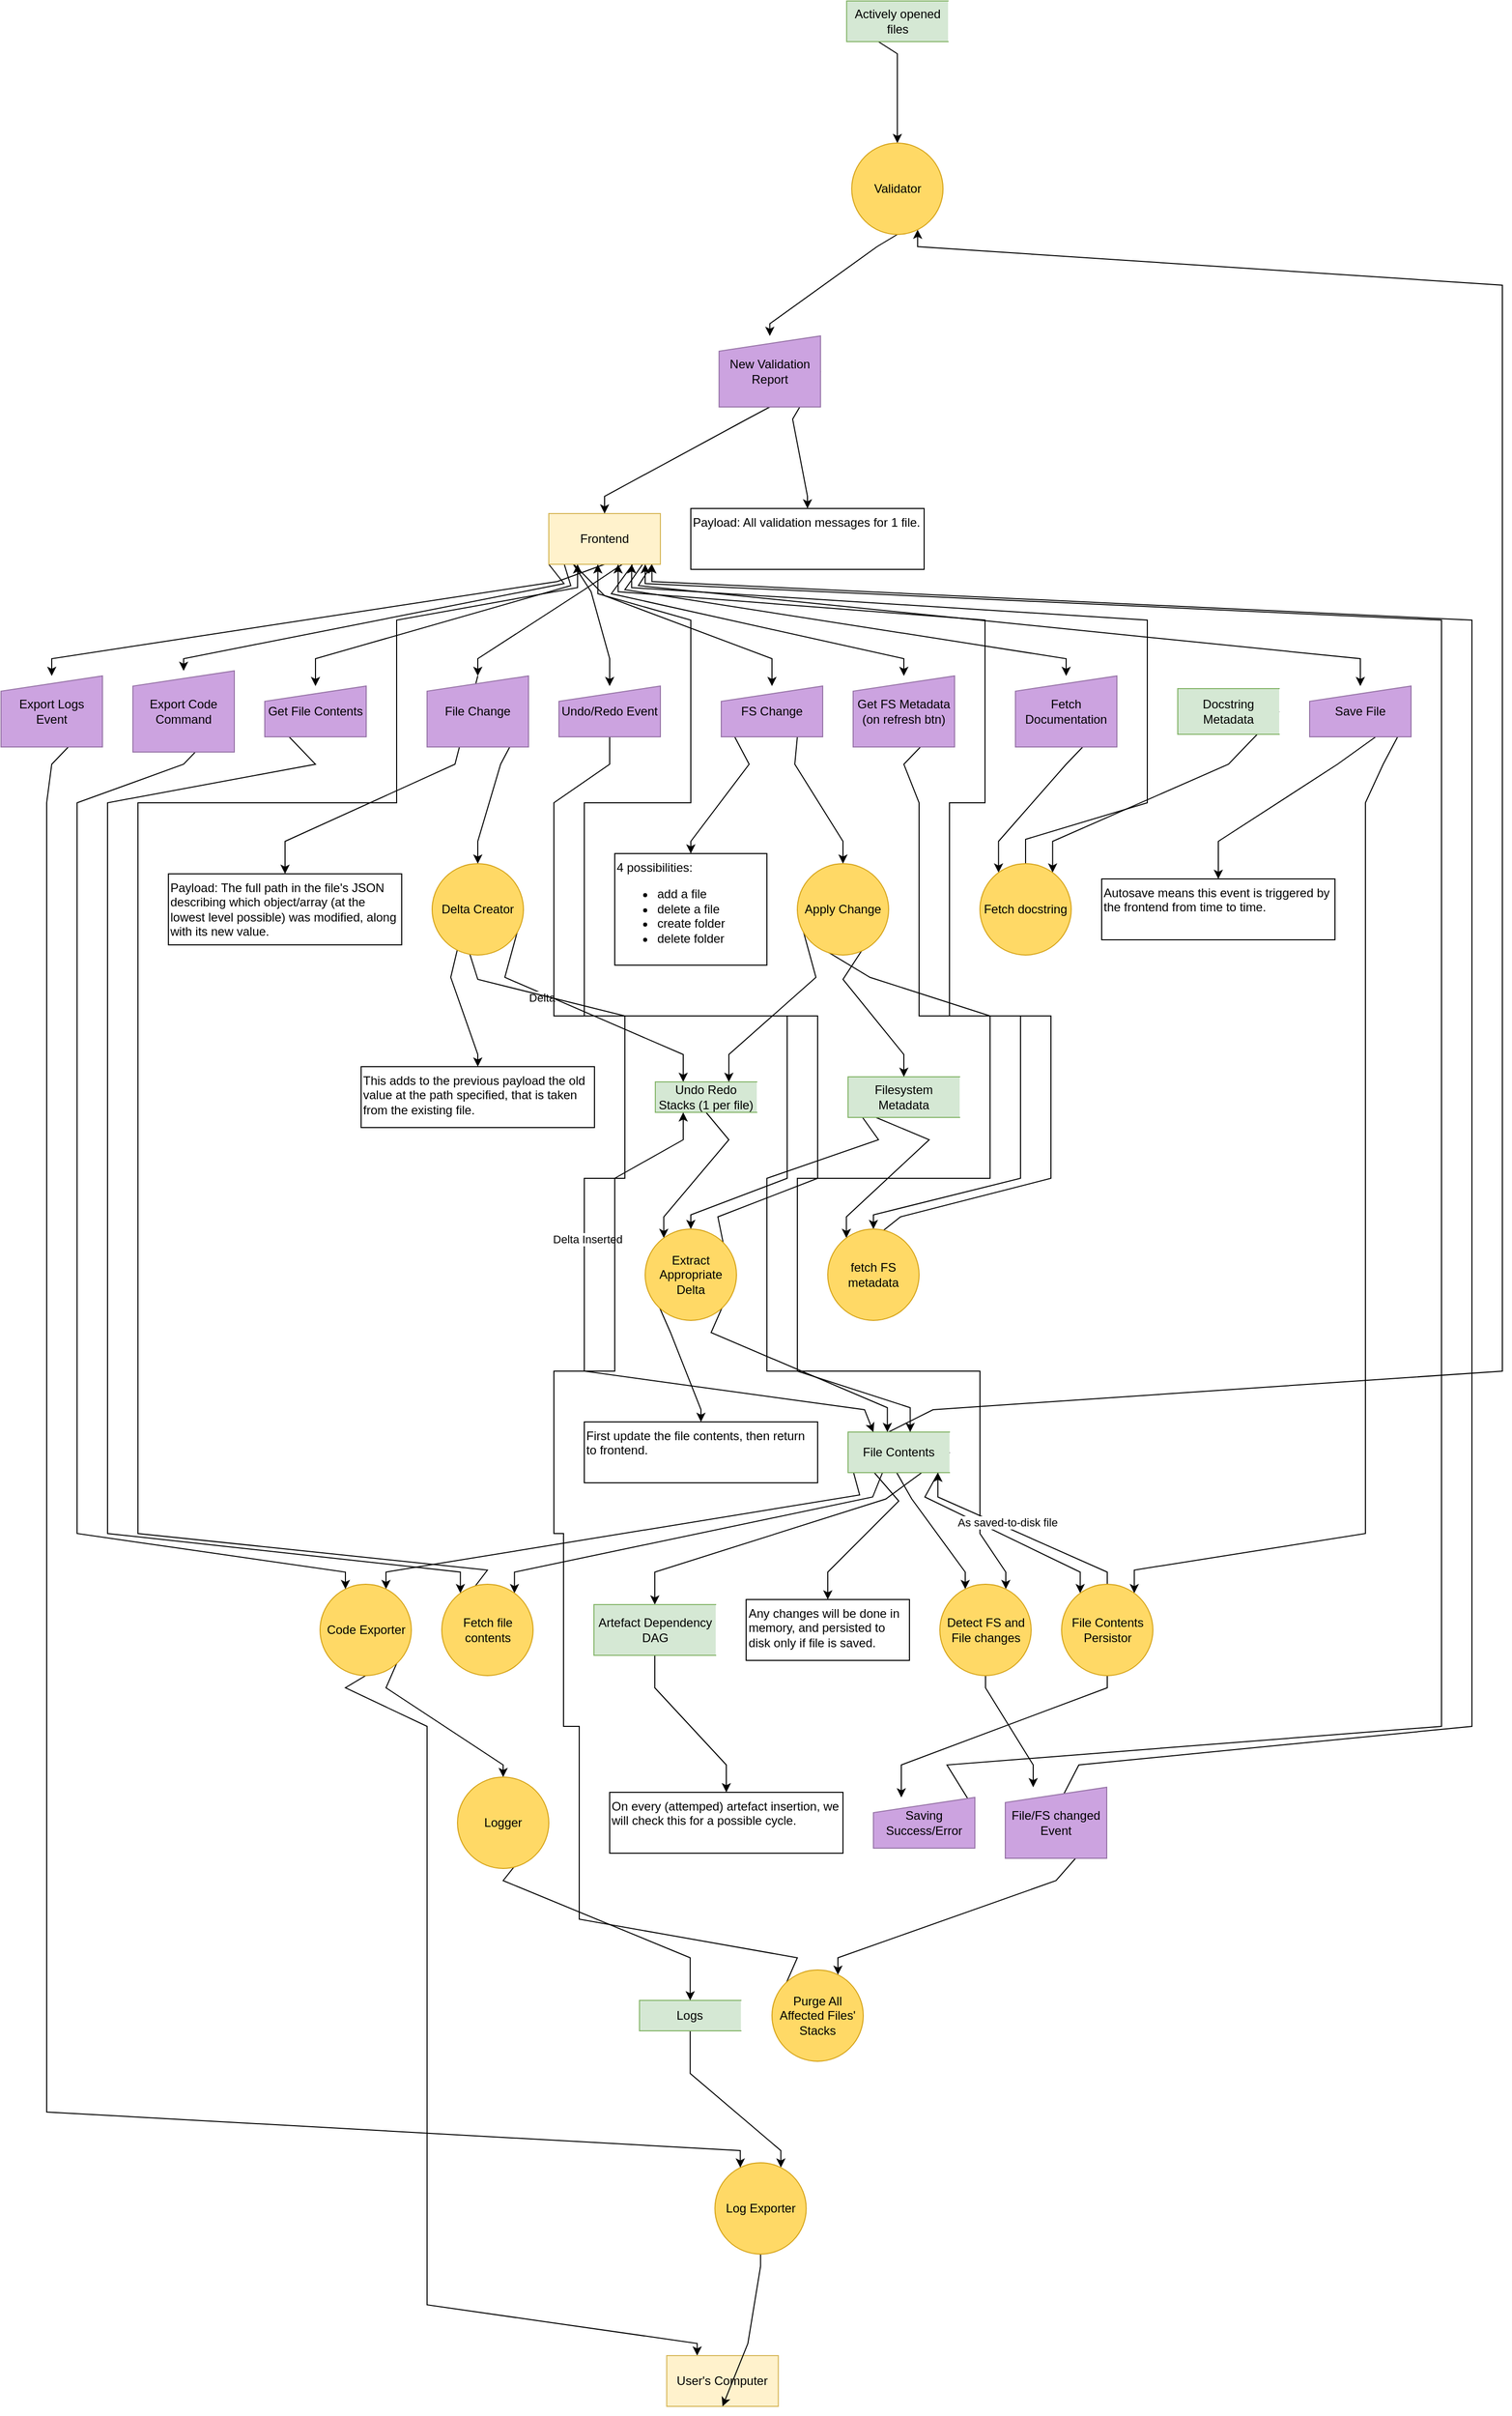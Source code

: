 <mxfile version="21.8.2" type="device">
  <diagram name="Page-1" id="crQGkawsOBi8QEqjBXuk">
    <mxGraphModel dx="1500" dy="887" grid="1" gridSize="10" guides="1" tooltips="1" connect="1" arrows="1" fold="1" page="0" pageScale="1" pageWidth="850" pageHeight="1100" math="0" shadow="0">
      <root>
        <mxCell id="0" />
        <mxCell id="1" parent="0" />
        <mxCell id="Dgwj-SZr-PMqsErr2o7s-54" style="edgeStyle=orthogonalEdgeStyle;rounded=0;orthogonalLoop=1;jettySize=auto;html=1;exitX=0.25;exitY=1;exitDx=0;exitDy=0;noEdgeStyle=1;orthogonal=1;" parent="1" source="Dgwj-SZr-PMqsErr2o7s-7" target="Dgwj-SZr-PMqsErr2o7s-50" edge="1">
          <mxGeometry relative="1" as="geometry">
            <Array as="points">
              <mxPoint x="915" y="1122" />
              <mxPoint x="833.333" y="1198" />
            </Array>
          </mxGeometry>
        </mxCell>
        <mxCell id="Dgwj-SZr-PMqsErr2o7s-57" style="edgeStyle=orthogonalEdgeStyle;rounded=0;orthogonalLoop=1;jettySize=auto;html=1;exitX=0;exitY=0.5;exitDx=0;exitDy=0;noEdgeStyle=1;orthogonal=1;" parent="1" source="Dgwj-SZr-PMqsErr2o7s-7" target="Dgwj-SZr-PMqsErr2o7s-55" edge="1">
          <mxGeometry relative="1" as="geometry">
            <Array as="points">
              <mxPoint x="865" y="1122" />
              <mxPoint x="755" y="1160" />
              <mxPoint x="755" y="1350" />
              <mxPoint x="965" y="1350" />
              <mxPoint x="965" y="1510" />
              <mxPoint x="990.5" y="1548" />
            </Array>
          </mxGeometry>
        </mxCell>
        <mxCell id="Dgwj-SZr-PMqsErr2o7s-7" value="Filesystem Metadata" style="html=1;dashed=0;whiteSpace=wrap;shape=partialRectangle;right=0;fillColor=#d5e8d4;strokeColor=#82b366;" parent="1" vertex="1">
          <mxGeometry x="835" y="1060" width="110" height="40" as="geometry" />
        </mxCell>
        <mxCell id="Dgwj-SZr-PMqsErr2o7s-16" style="edgeStyle=orthogonalEdgeStyle;rounded=0;orthogonalLoop=1;jettySize=auto;html=1;exitX=1;exitY=0.5;exitDx=0;exitDy=0;noEdgeStyle=1;orthogonal=1;" parent="1" source="Dgwj-SZr-PMqsErr2o7s-8" target="Dgwj-SZr-PMqsErr2o7s-13" edge="1">
          <mxGeometry relative="1" as="geometry">
            <Array as="points">
              <mxPoint x="872.143" y="1476" />
              <mxPoint x="644.5" y="1548" />
            </Array>
          </mxGeometry>
        </mxCell>
        <mxCell id="Dgwj-SZr-PMqsErr2o7s-20" style="edgeStyle=orthogonalEdgeStyle;rounded=0;orthogonalLoop=1;jettySize=auto;html=1;exitX=0;exitY=0.5;exitDx=0;exitDy=0;noEdgeStyle=1;orthogonal=1;" parent="1" source="Dgwj-SZr-PMqsErr2o7s-8" target="Dgwj-SZr-PMqsErr2o7s-19" edge="1">
          <mxGeometry relative="1" as="geometry">
            <Array as="points">
              <mxPoint x="918.75" y="1388" />
              <mxPoint x="1480" y="1350" />
              <mxPoint x="1480" y="1160" />
              <mxPoint x="1480" y="1160" />
              <mxPoint x="1480" y="1000" />
              <mxPoint x="1480" y="1000" />
              <mxPoint x="1480" y="790" />
              <mxPoint x="1480" y="790" />
              <mxPoint x="1480" y="610" />
              <mxPoint x="1480" y="610" />
              <mxPoint x="1480" y="450" />
              <mxPoint x="1480" y="450" />
              <mxPoint x="1480" y="280" />
              <mxPoint x="903.6" y="242" />
            </Array>
          </mxGeometry>
        </mxCell>
        <mxCell id="Dgwj-SZr-PMqsErr2o7s-24" style="edgeStyle=orthogonalEdgeStyle;rounded=0;orthogonalLoop=1;jettySize=auto;html=1;exitX=0;exitY=0.5;exitDx=0;exitDy=0;noEdgeStyle=1;orthogonal=1;" parent="1" source="Dgwj-SZr-PMqsErr2o7s-8" target="Dgwj-SZr-PMqsErr2o7s-23" edge="1">
          <mxGeometry relative="1" as="geometry">
            <Array as="points">
              <mxPoint x="846.429" y="1472" />
              <mxPoint x="379.5" y="1548" />
            </Array>
          </mxGeometry>
        </mxCell>
        <mxCell id="Dgwj-SZr-PMqsErr2o7s-48" style="edgeStyle=orthogonalEdgeStyle;rounded=0;orthogonalLoop=1;jettySize=auto;html=1;exitX=0.5;exitY=0;exitDx=0;exitDy=0;noEdgeStyle=1;orthogonal=1;" parent="1" source="Dgwj-SZr-PMqsErr2o7s-8" target="Dgwj-SZr-PMqsErr2o7s-46" edge="1">
          <mxGeometry relative="1" as="geometry">
            <Array as="points">
              <mxPoint x="859.286" y="1474" />
              <mxPoint x="506.167" y="1548" />
            </Array>
          </mxGeometry>
        </mxCell>
        <mxCell id="Dgwj-SZr-PMqsErr2o7s-56" style="edgeStyle=orthogonalEdgeStyle;rounded=0;orthogonalLoop=1;jettySize=auto;html=1;exitX=0.25;exitY=0;exitDx=0;exitDy=0;noEdgeStyle=1;orthogonal=1;" parent="1" source="Dgwj-SZr-PMqsErr2o7s-8" target="Dgwj-SZr-PMqsErr2o7s-55" edge="1">
          <mxGeometry relative="1" as="geometry">
            <Array as="points">
              <mxPoint x="897.857" y="1476" />
              <mxPoint x="950.5" y="1548" />
            </Array>
          </mxGeometry>
        </mxCell>
        <mxCell id="m_El8sEmNPDGXUU-qMF1-16" style="edgeStyle=orthogonalEdgeStyle;rounded=0;orthogonalLoop=1;jettySize=auto;html=1;exitX=0;exitY=0.25;exitDx=0;exitDy=0;noEdgeStyle=1;orthogonal=1;" edge="1" parent="1" source="Dgwj-SZr-PMqsErr2o7s-8" target="m_El8sEmNPDGXUU-qMF1-14">
          <mxGeometry relative="1" as="geometry">
            <Array as="points">
              <mxPoint x="885.0" y="1478" />
              <mxPoint x="815" y="1548" />
            </Array>
          </mxGeometry>
        </mxCell>
        <mxCell id="m_El8sEmNPDGXUU-qMF1-21" style="edgeStyle=orthogonalEdgeStyle;rounded=0;orthogonalLoop=1;jettySize=auto;html=1;exitX=1;exitY=0.5;exitDx=0;exitDy=0;noEdgeStyle=1;orthogonal=1;" edge="1" parent="1" source="Dgwj-SZr-PMqsErr2o7s-8" target="m_El8sEmNPDGXUU-qMF1-19">
          <mxGeometry relative="1" as="geometry">
            <Array as="points">
              <mxPoint x="910.714" y="1474" />
              <mxPoint x="1063.833" y="1548" />
            </Array>
          </mxGeometry>
        </mxCell>
        <mxCell id="Dgwj-SZr-PMqsErr2o7s-8" value="File Contents" style="html=1;dashed=0;whiteSpace=wrap;shape=partialRectangle;right=0;fillColor=#d5e8d4;strokeColor=#82b366;" parent="1" vertex="1">
          <mxGeometry x="835" y="1410" width="100" height="40" as="geometry" />
        </mxCell>
        <mxCell id="Dgwj-SZr-PMqsErr2o7s-21" style="edgeStyle=orthogonalEdgeStyle;rounded=0;orthogonalLoop=1;jettySize=auto;html=1;exitX=0;exitY=0.5;exitDx=0;exitDy=0;noEdgeStyle=1;orthogonal=1;" parent="1" source="Dgwj-SZr-PMqsErr2o7s-9" target="Dgwj-SZr-PMqsErr2o7s-19" edge="1">
          <mxGeometry relative="1" as="geometry">
            <Array as="points">
              <mxPoint x="883.6" y="52" />
              <mxPoint x="883.6" y="128" />
            </Array>
          </mxGeometry>
        </mxCell>
        <mxCell id="Dgwj-SZr-PMqsErr2o7s-9" value="Actively opened files" style="html=1;dashed=0;whiteSpace=wrap;shape=partialRectangle;right=0;fillColor=#d5e8d4;strokeColor=#82b366;" parent="1" vertex="1">
          <mxGeometry x="833.6" width="100" height="40" as="geometry" />
        </mxCell>
        <mxCell id="Dgwj-SZr-PMqsErr2o7s-34" style="edgeStyle=orthogonalEdgeStyle;rounded=0;orthogonalLoop=1;jettySize=auto;html=1;exitX=0.5;exitY=1;exitDx=0;exitDy=0;noEdgeStyle=1;orthogonal=1;" parent="1" source="Dgwj-SZr-PMqsErr2o7s-12" target="Dgwj-SZr-PMqsErr2o7s-33" edge="1">
          <mxGeometry relative="1" as="geometry">
            <Array as="points">
              <mxPoint x="679.375" y="2042" />
              <mxPoint x="768.75" y="2118" />
            </Array>
          </mxGeometry>
        </mxCell>
        <mxCell id="Dgwj-SZr-PMqsErr2o7s-12" value="Logs" style="html=1;dashed=0;whiteSpace=wrap;shape=partialRectangle;right=0;fillColor=#d5e8d4;strokeColor=#82b366;" parent="1" vertex="1">
          <mxGeometry x="629.375" y="1970" width="100" height="30" as="geometry" />
        </mxCell>
        <mxCell id="Dgwj-SZr-PMqsErr2o7s-15" style="edgeStyle=orthogonalEdgeStyle;rounded=0;orthogonalLoop=1;jettySize=auto;html=1;exitX=0.5;exitY=1;exitDx=0;exitDy=0;noEdgeStyle=1;orthogonal=1;" parent="1" source="Dgwj-SZr-PMqsErr2o7s-13" target="Dgwj-SZr-PMqsErr2o7s-14" edge="1">
          <mxGeometry relative="1" as="geometry">
            <Array as="points">
              <mxPoint x="644.5" y="1662" />
              <mxPoint x="715" y="1738" />
            </Array>
          </mxGeometry>
        </mxCell>
        <mxCell id="Dgwj-SZr-PMqsErr2o7s-13" value="Artefact Dependency DAG" style="html=1;dashed=0;whiteSpace=wrap;shape=partialRectangle;right=0;fillColor=#d5e8d4;strokeColor=#82b366;" parent="1" vertex="1">
          <mxGeometry x="584.5" y="1580" width="120" height="50" as="geometry" />
        </mxCell>
        <mxCell id="Dgwj-SZr-PMqsErr2o7s-14" value="On every (attemped) artefact insertion, we will check this for a possible cycle." style="text;html=1;strokeColor=default;fillColor=none;align=left;verticalAlign=top;whiteSpace=wrap;rounded=0;" parent="1" vertex="1">
          <mxGeometry x="600" y="1765" width="230" height="60" as="geometry" />
        </mxCell>
        <mxCell id="Dgwj-SZr-PMqsErr2o7s-65" style="edgeStyle=orthogonalEdgeStyle;rounded=0;orthogonalLoop=1;jettySize=auto;html=1;exitX=1;exitY=0.5;exitDx=0;exitDy=0;noEdgeStyle=1;orthogonal=1;" parent="1" source="Dgwj-SZr-PMqsErr2o7s-17" target="Dgwj-SZr-PMqsErr2o7s-63" edge="1">
          <mxGeometry relative="1" as="geometry">
            <Array as="points">
              <mxPoint x="1210" y="752" />
              <mxPoint x="1036.667" y="828" />
            </Array>
          </mxGeometry>
        </mxCell>
        <mxCell id="Dgwj-SZr-PMqsErr2o7s-17" value="Docstring Metadata" style="html=1;dashed=0;whiteSpace=wrap;shape=partialRectangle;right=0;fillColor=#d5e8d4;strokeColor=#82b366;" parent="1" vertex="1">
          <mxGeometry x="1160" y="677.5" width="100" height="45" as="geometry" />
        </mxCell>
        <mxCell id="m_El8sEmNPDGXUU-qMF1-53" style="edgeStyle=orthogonalEdgeStyle;rounded=0;orthogonalLoop=1;jettySize=auto;html=1;exitX=0.5;exitY=1;exitDx=0;exitDy=0;noEdgeStyle=1;orthogonal=1;" edge="1" parent="1" source="Dgwj-SZr-PMqsErr2o7s-19" target="m_El8sEmNPDGXUU-qMF1-52">
          <mxGeometry relative="1" as="geometry">
            <Array as="points">
              <mxPoint x="863.6" y="242" />
              <mxPoint x="757.867" y="318" />
            </Array>
          </mxGeometry>
        </mxCell>
        <mxCell id="Dgwj-SZr-PMqsErr2o7s-19" value="Validator" style="shape=ellipse;html=1;dashed=0;whiteSpace=wrap;aspect=fixed;perimeter=ellipsePerimeter;fillColor=#FFD966;strokeColor=#D6A318;" parent="1" vertex="1">
          <mxGeometry x="838.6" y="140" width="90" height="90" as="geometry" />
        </mxCell>
        <mxCell id="Dgwj-SZr-PMqsErr2o7s-28" style="edgeStyle=orthogonalEdgeStyle;rounded=0;orthogonalLoop=1;jettySize=auto;html=1;exitX=0.5;exitY=1;exitDx=0;exitDy=0;noEdgeStyle=1;orthogonal=1;" parent="1" source="Dgwj-SZr-PMqsErr2o7s-23" target="Dgwj-SZr-PMqsErr2o7s-27" edge="1">
          <mxGeometry relative="1" as="geometry">
            <Array as="points">
              <mxPoint x="339.5" y="1662" />
              <mxPoint x="420" y="1700" />
              <mxPoint x="420" y="1890" />
              <mxPoint x="420" y="1890" />
              <mxPoint x="420" y="2080" />
              <mxPoint x="420" y="2080" />
              <mxPoint x="420" y="2270" />
              <mxPoint x="686.25" y="2308" />
            </Array>
          </mxGeometry>
        </mxCell>
        <mxCell id="Dgwj-SZr-PMqsErr2o7s-32" style="edgeStyle=orthogonalEdgeStyle;rounded=0;orthogonalLoop=1;jettySize=auto;html=1;exitX=1;exitY=0.5;exitDx=0;exitDy=0;noEdgeStyle=1;orthogonal=1;" parent="1" source="Dgwj-SZr-PMqsErr2o7s-23" target="Dgwj-SZr-PMqsErr2o7s-30" edge="1">
          <mxGeometry relative="1" as="geometry">
            <Array as="points">
              <mxPoint x="379.5" y="1662" />
              <mxPoint x="495" y="1738" />
            </Array>
          </mxGeometry>
        </mxCell>
        <mxCell id="Dgwj-SZr-PMqsErr2o7s-23" value="Code Exporter" style="shape=ellipse;html=1;dashed=0;whiteSpace=wrap;aspect=fixed;perimeter=ellipsePerimeter;fillColor=#FFD966;strokeColor=#D6A318;" parent="1" vertex="1">
          <mxGeometry x="314.5" y="1560" width="90" height="90" as="geometry" />
        </mxCell>
        <mxCell id="Dgwj-SZr-PMqsErr2o7s-26" style="edgeStyle=orthogonalEdgeStyle;rounded=0;orthogonalLoop=1;jettySize=auto;html=1;exitX=1;exitY=0.5;exitDx=0;exitDy=0;noEdgeStyle=1;orthogonal=1;" parent="1" source="Dgwj-SZr-PMqsErr2o7s-25" target="Dgwj-SZr-PMqsErr2o7s-23" edge="1">
          <mxGeometry relative="1" as="geometry">
            <Array as="points">
              <mxPoint x="180" y="752" />
              <mxPoint x="75" y="790" />
              <mxPoint x="75" y="1000" />
              <mxPoint x="75" y="1000" />
              <mxPoint x="75" y="1160" />
              <mxPoint x="75" y="1160" />
              <mxPoint x="75" y="1350" />
              <mxPoint x="75" y="1350" />
              <mxPoint x="75" y="1510" />
              <mxPoint x="339.5" y="1548" />
            </Array>
          </mxGeometry>
        </mxCell>
        <mxCell id="Dgwj-SZr-PMqsErr2o7s-25" value="Export Code Command" style="shape=manualInput;whiteSpace=wrap;html=1;dashed=0;size=15;fillColor=#cca3e0;strokeColor=#9673a6;" parent="1" vertex="1">
          <mxGeometry x="130" y="660" width="100" height="80" as="geometry" />
        </mxCell>
        <mxCell id="Dgwj-SZr-PMqsErr2o7s-27" value="User&#39;s Computer" style="html=1;whiteSpace=wrap;fillColor=#fff2cc;strokeColor=#d6b656;" parent="1" vertex="1">
          <mxGeometry x="656.25" y="2320" width="110" height="50" as="geometry" />
        </mxCell>
        <mxCell id="Dgwj-SZr-PMqsErr2o7s-31" style="edgeStyle=orthogonalEdgeStyle;rounded=0;orthogonalLoop=1;jettySize=auto;html=1;exitX=1;exitY=0.5;exitDx=0;exitDy=0;noEdgeStyle=1;orthogonal=1;" parent="1" source="Dgwj-SZr-PMqsErr2o7s-30" target="Dgwj-SZr-PMqsErr2o7s-12" edge="1">
          <mxGeometry relative="1" as="geometry">
            <Array as="points">
              <mxPoint x="495" y="1852" />
              <mxPoint x="679.375" y="1928" />
            </Array>
          </mxGeometry>
        </mxCell>
        <mxCell id="Dgwj-SZr-PMqsErr2o7s-30" value="Logger" style="shape=ellipse;html=1;dashed=0;whiteSpace=wrap;aspect=fixed;perimeter=ellipsePerimeter;fillColor=#FFD966;strokeColor=#D6A318;" parent="1" vertex="1">
          <mxGeometry x="450" y="1750" width="90" height="90" as="geometry" />
        </mxCell>
        <mxCell id="Dgwj-SZr-PMqsErr2o7s-35" style="edgeStyle=orthogonalEdgeStyle;rounded=0;orthogonalLoop=1;jettySize=auto;html=1;exitX=0.5;exitY=0;exitDx=0;exitDy=0;entryX=0.5;entryY=1;entryDx=0;entryDy=0;noEdgeStyle=1;orthogonal=1;" parent="1" source="Dgwj-SZr-PMqsErr2o7s-33" target="Dgwj-SZr-PMqsErr2o7s-27" edge="1">
          <mxGeometry relative="1" as="geometry">
            <Array as="points">
              <mxPoint x="748.75" y="2232" />
              <mxPoint x="736.25" y="2308" />
            </Array>
          </mxGeometry>
        </mxCell>
        <mxCell id="Dgwj-SZr-PMqsErr2o7s-33" value="Log Exporter" style="shape=ellipse;html=1;dashed=0;whiteSpace=wrap;aspect=fixed;perimeter=ellipsePerimeter;fillColor=#FFD966;strokeColor=#D6A318;" parent="1" vertex="1">
          <mxGeometry x="703.75" y="2130" width="90" height="90" as="geometry" />
        </mxCell>
        <mxCell id="Dgwj-SZr-PMqsErr2o7s-37" style="edgeStyle=orthogonalEdgeStyle;rounded=0;orthogonalLoop=1;jettySize=auto;html=1;exitX=1;exitY=0.5;exitDx=0;exitDy=0;noEdgeStyle=1;orthogonal=1;" parent="1" source="Dgwj-SZr-PMqsErr2o7s-36" target="Dgwj-SZr-PMqsErr2o7s-33" edge="1">
          <mxGeometry relative="1" as="geometry">
            <Array as="points">
              <mxPoint x="50" y="752" />
              <mxPoint x="45" y="790" />
              <mxPoint x="45" y="1000" />
              <mxPoint x="45" y="1000" />
              <mxPoint x="45" y="1160" />
              <mxPoint x="45" y="1160" />
              <mxPoint x="45" y="1350" />
              <mxPoint x="45" y="1350" />
              <mxPoint x="45" y="1510" />
              <mxPoint x="45" y="1510" />
              <mxPoint x="45" y="1700" />
              <mxPoint x="45" y="1700" />
              <mxPoint x="45" y="1890" />
              <mxPoint x="45" y="1890" />
              <mxPoint x="45" y="2080" />
              <mxPoint x="728.75" y="2118" />
            </Array>
          </mxGeometry>
        </mxCell>
        <mxCell id="Dgwj-SZr-PMqsErr2o7s-36" value="Export Logs Event" style="shape=manualInput;whiteSpace=wrap;html=1;dashed=0;size=15;fillColor=#cca3e0;strokeColor=#9673a6;" parent="1" vertex="1">
          <mxGeometry y="665" width="100" height="70" as="geometry" />
        </mxCell>
        <mxCell id="Dgwj-SZr-PMqsErr2o7s-40" style="edgeStyle=orthogonalEdgeStyle;rounded=0;orthogonalLoop=1;jettySize=auto;html=1;exitX=0;exitY=1;exitDx=0;exitDy=0;noEdgeStyle=1;orthogonal=1;" parent="1" source="Dgwj-SZr-PMqsErr2o7s-39" target="Dgwj-SZr-PMqsErr2o7s-25" edge="1">
          <mxGeometry relative="1" as="geometry">
            <Array as="points">
              <mxPoint x="555" y="574" />
              <mxPoint x="180" y="648" />
            </Array>
          </mxGeometry>
        </mxCell>
        <mxCell id="Dgwj-SZr-PMqsErr2o7s-41" style="edgeStyle=orthogonalEdgeStyle;rounded=0;orthogonalLoop=1;jettySize=auto;html=1;exitX=0.5;exitY=1;exitDx=0;exitDy=0;noEdgeStyle=1;orthogonal=1;" parent="1" source="Dgwj-SZr-PMqsErr2o7s-39" target="Dgwj-SZr-PMqsErr2o7s-36" edge="1">
          <mxGeometry relative="1" as="geometry">
            <Array as="points">
              <mxPoint x="548.333" y="572" />
              <mxPoint x="50" y="648" />
            </Array>
          </mxGeometry>
        </mxCell>
        <mxCell id="Dgwj-SZr-PMqsErr2o7s-43" style="edgeStyle=orthogonalEdgeStyle;rounded=0;orthogonalLoop=1;jettySize=auto;html=1;exitX=1;exitY=0.25;exitDx=0;exitDy=0;noEdgeStyle=1;orthogonal=1;" parent="1" source="Dgwj-SZr-PMqsErr2o7s-39" target="Dgwj-SZr-PMqsErr2o7s-42" edge="1">
          <mxGeometry relative="1" as="geometry">
            <Array as="points">
              <mxPoint x="601.667" y="584" />
              <mxPoint x="890" y="648" />
            </Array>
          </mxGeometry>
        </mxCell>
        <mxCell id="Dgwj-SZr-PMqsErr2o7s-45" style="edgeStyle=orthogonalEdgeStyle;rounded=0;orthogonalLoop=1;jettySize=auto;html=1;exitX=0;exitY=0;exitDx=0;exitDy=0;noEdgeStyle=1;orthogonal=1;" parent="1" source="Dgwj-SZr-PMqsErr2o7s-39" target="Dgwj-SZr-PMqsErr2o7s-44" edge="1">
          <mxGeometry relative="1" as="geometry">
            <Array as="points">
              <mxPoint x="561.667" y="576" />
              <mxPoint x="310" y="648" />
            </Array>
          </mxGeometry>
        </mxCell>
        <mxCell id="Dgwj-SZr-PMqsErr2o7s-62" style="edgeStyle=orthogonalEdgeStyle;rounded=0;orthogonalLoop=1;jettySize=auto;html=1;exitX=1;exitY=0.5;exitDx=0;exitDy=0;noEdgeStyle=1;orthogonal=1;" parent="1" source="Dgwj-SZr-PMqsErr2o7s-39" target="Dgwj-SZr-PMqsErr2o7s-61" edge="1">
          <mxGeometry relative="1" as="geometry">
            <Array as="points">
              <mxPoint x="615.0" y="580" />
              <mxPoint x="1050" y="648" />
            </Array>
          </mxGeometry>
        </mxCell>
        <mxCell id="m_El8sEmNPDGXUU-qMF1-2" style="edgeStyle=orthogonalEdgeStyle;rounded=0;orthogonalLoop=1;jettySize=auto;html=1;exitX=1;exitY=0.5;exitDx=0;exitDy=0;noEdgeStyle=1;orthogonal=1;" edge="1" parent="1" source="Dgwj-SZr-PMqsErr2o7s-39" target="m_El8sEmNPDGXUU-qMF1-1">
          <mxGeometry relative="1" as="geometry">
            <Array as="points">
              <mxPoint x="575.0" y="580" />
              <mxPoint x="470" y="648" />
            </Array>
          </mxGeometry>
        </mxCell>
        <mxCell id="m_El8sEmNPDGXUU-qMF1-18" style="edgeStyle=orthogonalEdgeStyle;rounded=0;orthogonalLoop=1;jettySize=auto;html=1;exitX=1;exitY=0.75;exitDx=0;exitDy=0;noEdgeStyle=1;orthogonal=1;" edge="1" parent="1" source="Dgwj-SZr-PMqsErr2o7s-39" target="m_El8sEmNPDGXUU-qMF1-17">
          <mxGeometry relative="1" as="geometry">
            <Array as="points">
              <mxPoint x="628.333" y="576" />
              <mxPoint x="1340" y="648" />
            </Array>
          </mxGeometry>
        </mxCell>
        <mxCell id="m_El8sEmNPDGXUU-qMF1-31" style="edgeStyle=orthogonalEdgeStyle;rounded=0;orthogonalLoop=1;jettySize=auto;html=1;exitX=0;exitY=0.25;exitDx=0;exitDy=0;noEdgeStyle=1;orthogonal=1;" edge="1" parent="1" source="Dgwj-SZr-PMqsErr2o7s-39" target="m_El8sEmNPDGXUU-qMF1-30">
          <mxGeometry relative="1" as="geometry">
            <Array as="points">
              <mxPoint x="581.667" y="582" />
              <mxPoint x="600" y="648" />
            </Array>
          </mxGeometry>
        </mxCell>
        <mxCell id="m_El8sEmNPDGXUU-qMF1-42" style="edgeStyle=orthogonalEdgeStyle;rounded=0;orthogonalLoop=1;jettySize=auto;html=1;exitX=0;exitY=0.5;exitDx=0;exitDy=0;noEdgeStyle=1;orthogonal=1;" edge="1" parent="1" source="Dgwj-SZr-PMqsErr2o7s-39" target="m_El8sEmNPDGXUU-qMF1-41">
          <mxGeometry relative="1" as="geometry">
            <Array as="points">
              <mxPoint x="595.0" y="586" />
              <mxPoint x="760" y="648" />
            </Array>
          </mxGeometry>
        </mxCell>
        <mxCell id="Dgwj-SZr-PMqsErr2o7s-39" value="Frontend" style="html=1;whiteSpace=wrap;fillColor=#fff2cc;strokeColor=#d6b656;" parent="1" vertex="1">
          <mxGeometry x="540" y="505" width="110" height="50" as="geometry" />
        </mxCell>
        <mxCell id="Dgwj-SZr-PMqsErr2o7s-51" style="edgeStyle=orthogonalEdgeStyle;rounded=0;orthogonalLoop=1;jettySize=auto;html=1;exitX=1;exitY=0.5;exitDx=0;exitDy=0;noEdgeStyle=1;orthogonal=1;" parent="1" source="Dgwj-SZr-PMqsErr2o7s-42" target="Dgwj-SZr-PMqsErr2o7s-50" edge="1">
          <mxGeometry relative="1" as="geometry">
            <Array as="points">
              <mxPoint x="890" y="752" />
              <mxPoint x="905" y="790" />
              <mxPoint x="905" y="1000" />
              <mxPoint x="1005" y="1000" />
              <mxPoint x="1005" y="1160" />
              <mxPoint x="860" y="1196" />
            </Array>
          </mxGeometry>
        </mxCell>
        <mxCell id="Dgwj-SZr-PMqsErr2o7s-42" value="Get FS Metadata (on refresh btn)" style="shape=manualInput;whiteSpace=wrap;html=1;dashed=0;size=15;fillColor=#cca3e0;strokeColor=#9673a6;" parent="1" vertex="1">
          <mxGeometry x="840" y="665" width="100" height="70" as="geometry" />
        </mxCell>
        <mxCell id="Dgwj-SZr-PMqsErr2o7s-47" style="edgeStyle=orthogonalEdgeStyle;rounded=0;orthogonalLoop=1;jettySize=auto;html=1;exitX=0;exitY=0.5;exitDx=0;exitDy=0;noEdgeStyle=1;orthogonal=1;" parent="1" source="Dgwj-SZr-PMqsErr2o7s-44" target="Dgwj-SZr-PMqsErr2o7s-46" edge="1">
          <mxGeometry relative="1" as="geometry">
            <Array as="points">
              <mxPoint x="310" y="752" />
              <mxPoint x="105" y="790" />
              <mxPoint x="105" y="1000" />
              <mxPoint x="105" y="1000" />
              <mxPoint x="105" y="1160" />
              <mxPoint x="105" y="1160" />
              <mxPoint x="105" y="1350" />
              <mxPoint x="105" y="1350" />
              <mxPoint x="105" y="1510" />
              <mxPoint x="452.833" y="1548" />
            </Array>
          </mxGeometry>
        </mxCell>
        <mxCell id="Dgwj-SZr-PMqsErr2o7s-44" value="Get File Contents" style="shape=manualInput;whiteSpace=wrap;html=1;dashed=0;size=15;fillColor=#cca3e0;strokeColor=#9673a6;" parent="1" vertex="1">
          <mxGeometry x="260" y="675" width="100" height="50" as="geometry" />
        </mxCell>
        <mxCell id="Dgwj-SZr-PMqsErr2o7s-49" style="edgeStyle=orthogonalEdgeStyle;rounded=0;orthogonalLoop=1;jettySize=auto;html=1;exitX=0;exitY=0.5;exitDx=0;exitDy=0;noEdgeStyle=1;orthogonal=1;" parent="1" source="Dgwj-SZr-PMqsErr2o7s-46" target="Dgwj-SZr-PMqsErr2o7s-39" edge="1">
          <mxGeometry relative="1" as="geometry">
            <Array as="points">
              <mxPoint x="479.5" y="1546" />
              <mxPoint x="135" y="1510" />
              <mxPoint x="135" y="1350" />
              <mxPoint x="135" y="1350" />
              <mxPoint x="135" y="1160" />
              <mxPoint x="135" y="1160" />
              <mxPoint x="135" y="1000" />
              <mxPoint x="135" y="1000" />
              <mxPoint x="135" y="790" />
              <mxPoint x="390" y="790" />
              <mxPoint x="390" y="610" />
              <mxPoint x="568.333" y="578" />
            </Array>
          </mxGeometry>
        </mxCell>
        <mxCell id="Dgwj-SZr-PMqsErr2o7s-46" value="Fetch file contents" style="shape=ellipse;html=1;dashed=0;whiteSpace=wrap;aspect=fixed;perimeter=ellipsePerimeter;fillColor=#FFD966;strokeColor=#D6A318;" parent="1" vertex="1">
          <mxGeometry x="434.5" y="1560" width="90" height="90" as="geometry" />
        </mxCell>
        <mxCell id="Dgwj-SZr-PMqsErr2o7s-52" style="edgeStyle=orthogonalEdgeStyle;rounded=0;orthogonalLoop=1;jettySize=auto;html=1;exitX=0;exitY=0.5;exitDx=0;exitDy=0;noEdgeStyle=1;orthogonal=1;" parent="1" source="Dgwj-SZr-PMqsErr2o7s-50" target="Dgwj-SZr-PMqsErr2o7s-39" edge="1">
          <mxGeometry relative="1" as="geometry">
            <Array as="points">
              <mxPoint x="886.667" y="1198" />
              <mxPoint x="1035" y="1160" />
              <mxPoint x="1035" y="1000" />
              <mxPoint x="935" y="1000" />
              <mxPoint x="935" y="790" />
              <mxPoint x="970" y="790" />
              <mxPoint x="970" y="610" />
              <mxPoint x="608.333" y="582" />
            </Array>
          </mxGeometry>
        </mxCell>
        <mxCell id="Dgwj-SZr-PMqsErr2o7s-50" value="fetch FS metadata" style="shape=ellipse;html=1;dashed=0;whiteSpace=wrap;aspect=fixed;perimeter=ellipsePerimeter;fillColor=#FFD966;strokeColor=#D6A318;" parent="1" vertex="1">
          <mxGeometry x="815" y="1210" width="90" height="90" as="geometry" />
        </mxCell>
        <mxCell id="Dgwj-SZr-PMqsErr2o7s-59" style="edgeStyle=orthogonalEdgeStyle;rounded=0;orthogonalLoop=1;jettySize=auto;html=1;exitX=0.5;exitY=1;exitDx=0;exitDy=0;noEdgeStyle=1;orthogonal=1;" parent="1" source="Dgwj-SZr-PMqsErr2o7s-55" target="Dgwj-SZr-PMqsErr2o7s-58" edge="1">
          <mxGeometry relative="1" as="geometry">
            <Array as="points">
              <mxPoint x="970.5" y="1662" />
              <mxPoint x="1017.5" y="1738" />
            </Array>
          </mxGeometry>
        </mxCell>
        <mxCell id="Dgwj-SZr-PMqsErr2o7s-55" value="Detect FS and File changes" style="shape=ellipse;html=1;dashed=0;whiteSpace=wrap;aspect=fixed;perimeter=ellipsePerimeter;fillColor=#FFD966;strokeColor=#D6A318;" parent="1" vertex="1">
          <mxGeometry x="925.5" y="1560" width="90" height="90" as="geometry" />
        </mxCell>
        <mxCell id="Dgwj-SZr-PMqsErr2o7s-60" style="edgeStyle=orthogonalEdgeStyle;rounded=0;orthogonalLoop=1;jettySize=auto;html=1;exitX=0.25;exitY=1;exitDx=0;exitDy=0;noEdgeStyle=1;orthogonal=1;" parent="1" source="Dgwj-SZr-PMqsErr2o7s-58" target="Dgwj-SZr-PMqsErr2o7s-39" edge="1">
          <mxGeometry relative="1" as="geometry">
            <Array as="points">
              <mxPoint x="1062.5" y="1738" />
              <mxPoint x="1450" y="1700" />
              <mxPoint x="1450" y="1510" />
              <mxPoint x="1450" y="1510" />
              <mxPoint x="1450" y="1350" />
              <mxPoint x="1450" y="1350" />
              <mxPoint x="1450" y="1160" />
              <mxPoint x="1450" y="1160" />
              <mxPoint x="1450" y="1000" />
              <mxPoint x="1450" y="1000" />
              <mxPoint x="1450" y="790" />
              <mxPoint x="1450" y="790" />
              <mxPoint x="1450" y="610" />
              <mxPoint x="641.667" y="572" />
            </Array>
          </mxGeometry>
        </mxCell>
        <mxCell id="m_El8sEmNPDGXUU-qMF1-26" style="edgeStyle=orthogonalEdgeStyle;rounded=0;orthogonalLoop=1;jettySize=auto;html=1;exitX=1;exitY=0.5;exitDx=0;exitDy=0;noEdgeStyle=1;orthogonal=1;" edge="1" parent="1" source="Dgwj-SZr-PMqsErr2o7s-58" target="m_El8sEmNPDGXUU-qMF1-24">
          <mxGeometry relative="1" as="geometry">
            <Array as="points">
              <mxPoint x="1040" y="1852" />
              <mxPoint x="825" y="1928" />
            </Array>
          </mxGeometry>
        </mxCell>
        <mxCell id="Dgwj-SZr-PMqsErr2o7s-58" value="File/FS changed Event" style="shape=manualInput;whiteSpace=wrap;html=1;dashed=0;size=15;fillColor=#cca3e0;strokeColor=#9673a6;" parent="1" vertex="1">
          <mxGeometry x="990" y="1760" width="100" height="70" as="geometry" />
        </mxCell>
        <mxCell id="Dgwj-SZr-PMqsErr2o7s-64" style="edgeStyle=orthogonalEdgeStyle;rounded=0;orthogonalLoop=1;jettySize=auto;html=1;exitX=1;exitY=0.5;exitDx=0;exitDy=0;noEdgeStyle=1;orthogonal=1;" parent="1" source="Dgwj-SZr-PMqsErr2o7s-61" target="Dgwj-SZr-PMqsErr2o7s-63" edge="1">
          <mxGeometry relative="1" as="geometry">
            <Array as="points">
              <mxPoint x="1050" y="752" />
              <mxPoint x="983.333" y="828" />
            </Array>
          </mxGeometry>
        </mxCell>
        <mxCell id="Dgwj-SZr-PMqsErr2o7s-61" value="Fetch Documentation" style="shape=manualInput;whiteSpace=wrap;html=1;dashed=0;size=15;fillColor=#cca3e0;strokeColor=#9673a6;" parent="1" vertex="1">
          <mxGeometry x="1000" y="665" width="100" height="70" as="geometry" />
        </mxCell>
        <mxCell id="Dgwj-SZr-PMqsErr2o7s-66" style="edgeStyle=orthogonalEdgeStyle;rounded=0;orthogonalLoop=1;jettySize=auto;html=1;exitX=0.5;exitY=1;exitDx=0;exitDy=0;noEdgeStyle=1;orthogonal=1;" parent="1" source="Dgwj-SZr-PMqsErr2o7s-63" target="Dgwj-SZr-PMqsErr2o7s-39" edge="1">
          <mxGeometry relative="1" as="geometry">
            <Array as="points">
              <mxPoint x="1010" y="826" />
              <mxPoint x="1130" y="790" />
              <mxPoint x="1130" y="610" />
              <mxPoint x="621.667" y="578" />
            </Array>
          </mxGeometry>
        </mxCell>
        <mxCell id="Dgwj-SZr-PMqsErr2o7s-63" value="Fetch docstring" style="shape=ellipse;html=1;dashed=0;whiteSpace=wrap;aspect=fixed;perimeter=ellipsePerimeter;fillColor=#FFD966;strokeColor=#D6A318;" parent="1" vertex="1">
          <mxGeometry x="965" y="850" width="90" height="90" as="geometry" />
        </mxCell>
        <mxCell id="m_El8sEmNPDGXUU-qMF1-5" style="edgeStyle=orthogonalEdgeStyle;rounded=0;orthogonalLoop=1;jettySize=auto;html=1;exitX=0.5;exitY=0;exitDx=0;exitDy=0;noEdgeStyle=1;orthogonal=1;" edge="1" parent="1" source="m_El8sEmNPDGXUU-qMF1-1" target="m_El8sEmNPDGXUU-qMF1-4">
          <mxGeometry relative="1" as="geometry">
            <Array as="points">
              <mxPoint x="447.5" y="752" />
              <mxPoint x="280" y="828" />
            </Array>
          </mxGeometry>
        </mxCell>
        <mxCell id="m_El8sEmNPDGXUU-qMF1-6" style="edgeStyle=orthogonalEdgeStyle;rounded=0;orthogonalLoop=1;jettySize=auto;html=1;exitX=1;exitY=0.5;exitDx=0;exitDy=0;noEdgeStyle=1;orthogonal=1;" edge="1" parent="1" source="m_El8sEmNPDGXUU-qMF1-1" target="m_El8sEmNPDGXUU-qMF1-3">
          <mxGeometry relative="1" as="geometry">
            <Array as="points">
              <mxPoint x="492.5" y="752" />
              <mxPoint x="470" y="828" />
            </Array>
          </mxGeometry>
        </mxCell>
        <mxCell id="m_El8sEmNPDGXUU-qMF1-1" value="File Change" style="shape=manualInput;whiteSpace=wrap;html=1;dashed=0;size=15;fillColor=#cca3e0;strokeColor=#9673a6;" vertex="1" parent="1">
          <mxGeometry x="420" y="665" width="100" height="70" as="geometry" />
        </mxCell>
        <mxCell id="m_El8sEmNPDGXUU-qMF1-8" style="edgeStyle=orthogonalEdgeStyle;rounded=0;orthogonalLoop=1;jettySize=auto;html=1;exitX=0.5;exitY=0;exitDx=0;exitDy=0;noEdgeStyle=1;orthogonal=1;" edge="1" parent="1" source="m_El8sEmNPDGXUU-qMF1-3" target="m_El8sEmNPDGXUU-qMF1-7">
          <mxGeometry relative="1" as="geometry">
            <Array as="points">
              <mxPoint x="443.333" y="962" />
              <mxPoint x="470" y="1038" />
            </Array>
          </mxGeometry>
        </mxCell>
        <mxCell id="m_El8sEmNPDGXUU-qMF1-10" style="edgeStyle=orthogonalEdgeStyle;rounded=0;orthogonalLoop=1;jettySize=auto;html=1;exitX=1;exitY=0.5;exitDx=0;exitDy=0;noEdgeStyle=1;orthogonal=1;" edge="1" parent="1" source="m_El8sEmNPDGXUU-qMF1-3" target="m_El8sEmNPDGXUU-qMF1-9">
          <mxGeometry relative="1" as="geometry">
            <Array as="points">
              <mxPoint x="496.667" y="962" />
              <mxPoint x="672.5" y="1038" />
            </Array>
          </mxGeometry>
        </mxCell>
        <mxCell id="m_El8sEmNPDGXUU-qMF1-11" value="Delta" style="edgeLabel;html=1;align=center;verticalAlign=middle;resizable=0;points=[];" vertex="1" connectable="0" parent="m_El8sEmNPDGXUU-qMF1-10">
          <mxGeometry x="-0.176" y="1" relative="1" as="geometry">
            <mxPoint x="-9" y="1" as="offset" />
          </mxGeometry>
        </mxCell>
        <mxCell id="m_El8sEmNPDGXUU-qMF1-12" style="edgeStyle=orthogonalEdgeStyle;rounded=0;orthogonalLoop=1;jettySize=auto;html=1;exitX=0;exitY=0;exitDx=0;exitDy=0;entryX=0.25;entryY=0;entryDx=0;entryDy=0;noEdgeStyle=1;orthogonal=1;" edge="1" parent="1" source="m_El8sEmNPDGXUU-qMF1-3" target="Dgwj-SZr-PMqsErr2o7s-8">
          <mxGeometry relative="1" as="geometry">
            <Array as="points">
              <mxPoint x="470" y="964" />
              <mxPoint x="615" y="1000" />
              <mxPoint x="615" y="1160" />
              <mxPoint x="575" y="1160" />
              <mxPoint x="575" y="1350" />
              <mxPoint x="851.25" y="1388" />
            </Array>
          </mxGeometry>
        </mxCell>
        <mxCell id="m_El8sEmNPDGXUU-qMF1-13" value="Delta Inserted" style="edgeLabel;html=1;align=center;verticalAlign=middle;resizable=0;points=[];" vertex="1" connectable="0" parent="m_El8sEmNPDGXUU-qMF1-12">
          <mxGeometry x="0.087" y="3" relative="1" as="geometry">
            <mxPoint as="offset" />
          </mxGeometry>
        </mxCell>
        <mxCell id="m_El8sEmNPDGXUU-qMF1-3" value="Delta Creator" style="shape=ellipse;html=1;dashed=0;whiteSpace=wrap;aspect=fixed;perimeter=ellipsePerimeter;fillColor=#FFD966;strokeColor=#D6A318;" vertex="1" parent="1">
          <mxGeometry x="425" y="850" width="90" height="90" as="geometry" />
        </mxCell>
        <mxCell id="m_El8sEmNPDGXUU-qMF1-4" value="Payload: The full path in the file&#39;s JSON describing which object/array (at the lowest level possible) was modified, along with its new value." style="text;html=1;strokeColor=default;fillColor=none;align=left;verticalAlign=top;whiteSpace=wrap;rounded=0;" vertex="1" parent="1">
          <mxGeometry x="165" y="860" width="230" height="70" as="geometry" />
        </mxCell>
        <mxCell id="m_El8sEmNPDGXUU-qMF1-7" value="This adds to the previous payload the old value at the path specified, that is taken from the existing file." style="text;html=1;strokeColor=default;fillColor=none;align=left;verticalAlign=top;whiteSpace=wrap;rounded=0;" vertex="1" parent="1">
          <mxGeometry x="355" y="1050" width="230" height="60" as="geometry" />
        </mxCell>
        <mxCell id="m_El8sEmNPDGXUU-qMF1-33" style="edgeStyle=orthogonalEdgeStyle;rounded=0;orthogonalLoop=1;jettySize=auto;html=1;exitX=0.5;exitY=1;exitDx=0;exitDy=0;noEdgeStyle=1;orthogonal=1;" edge="1" parent="1" source="m_El8sEmNPDGXUU-qMF1-9" target="m_El8sEmNPDGXUU-qMF1-32">
          <mxGeometry relative="1" as="geometry">
            <Array as="points">
              <mxPoint x="717.5" y="1122" />
              <mxPoint x="653.333" y="1198" />
            </Array>
          </mxGeometry>
        </mxCell>
        <mxCell id="m_El8sEmNPDGXUU-qMF1-9" value="Undo Redo Stacks (1 per file)" style="html=1;dashed=0;whiteSpace=wrap;shape=partialRectangle;right=0;fillColor=#d5e8d4;strokeColor=#82b366;" vertex="1" parent="1">
          <mxGeometry x="645" y="1065" width="100" height="30" as="geometry" />
        </mxCell>
        <mxCell id="m_El8sEmNPDGXUU-qMF1-14" value="Any changes will be done in memory, and persisted to disk only if file is saved." style="text;html=1;strokeColor=default;fillColor=none;align=left;verticalAlign=top;whiteSpace=wrap;rounded=0;" vertex="1" parent="1">
          <mxGeometry x="734.5" y="1575" width="161" height="60" as="geometry" />
        </mxCell>
        <mxCell id="m_El8sEmNPDGXUU-qMF1-20" style="edgeStyle=orthogonalEdgeStyle;rounded=0;orthogonalLoop=1;jettySize=auto;html=1;exitX=1;exitY=0.5;exitDx=0;exitDy=0;noEdgeStyle=1;orthogonal=1;" edge="1" parent="1" source="m_El8sEmNPDGXUU-qMF1-17" target="m_El8sEmNPDGXUU-qMF1-19">
          <mxGeometry relative="1" as="geometry">
            <Array as="points">
              <mxPoint x="1362.5" y="752" />
              <mxPoint x="1345" y="790" />
              <mxPoint x="1345" y="1000" />
              <mxPoint x="1345" y="1000" />
              <mxPoint x="1345" y="1160" />
              <mxPoint x="1345" y="1160" />
              <mxPoint x="1345" y="1350" />
              <mxPoint x="1345" y="1350" />
              <mxPoint x="1345" y="1510" />
              <mxPoint x="1117.167" y="1546" />
            </Array>
          </mxGeometry>
        </mxCell>
        <mxCell id="m_El8sEmNPDGXUU-qMF1-40" style="edgeStyle=orthogonalEdgeStyle;rounded=0;orthogonalLoop=1;jettySize=auto;html=1;exitX=1;exitY=0.5;exitDx=0;exitDy=0;noEdgeStyle=1;orthogonal=1;" edge="1" parent="1" source="m_El8sEmNPDGXUU-qMF1-17" target="m_El8sEmNPDGXUU-qMF1-39">
          <mxGeometry relative="1" as="geometry">
            <Array as="points">
              <mxPoint x="1317.5" y="752" />
              <mxPoint x="1200" y="828" />
            </Array>
          </mxGeometry>
        </mxCell>
        <mxCell id="m_El8sEmNPDGXUU-qMF1-17" value="Save File" style="shape=manualInput;whiteSpace=wrap;html=1;dashed=0;size=15;fillColor=#cca3e0;strokeColor=#9673a6;" vertex="1" parent="1">
          <mxGeometry x="1290" y="675" width="100" height="50" as="geometry" />
        </mxCell>
        <mxCell id="m_El8sEmNPDGXUU-qMF1-22" style="edgeStyle=orthogonalEdgeStyle;rounded=0;orthogonalLoop=1;jettySize=auto;html=1;exitX=0.5;exitY=0;exitDx=0;exitDy=0;noEdgeStyle=1;orthogonal=1;" edge="1" parent="1" source="m_El8sEmNPDGXUU-qMF1-19" target="Dgwj-SZr-PMqsErr2o7s-8">
          <mxGeometry relative="1" as="geometry">
            <Array as="points">
              <mxPoint x="1090.5" y="1548" />
              <mxPoint x="923.571" y="1474" />
            </Array>
          </mxGeometry>
        </mxCell>
        <mxCell id="m_El8sEmNPDGXUU-qMF1-23" value="As saved-to-disk file" style="edgeLabel;html=1;align=center;verticalAlign=middle;resizable=0;points=[];" vertex="1" connectable="0" parent="m_El8sEmNPDGXUU-qMF1-22">
          <mxGeometry x="0.119" y="-5" relative="1" as="geometry">
            <mxPoint as="offset" />
          </mxGeometry>
        </mxCell>
        <mxCell id="m_El8sEmNPDGXUU-qMF1-28" style="edgeStyle=orthogonalEdgeStyle;rounded=0;orthogonalLoop=1;jettySize=auto;html=1;exitX=0.5;exitY=1;exitDx=0;exitDy=0;noEdgeStyle=1;orthogonal=1;" edge="1" parent="1" source="m_El8sEmNPDGXUU-qMF1-19" target="m_El8sEmNPDGXUU-qMF1-27">
          <mxGeometry relative="1" as="geometry">
            <Array as="points">
              <mxPoint x="1090.5" y="1662" />
              <mxPoint x="887.5" y="1738" />
            </Array>
          </mxGeometry>
        </mxCell>
        <mxCell id="m_El8sEmNPDGXUU-qMF1-19" value="File Contents Persistor" style="shape=ellipse;html=1;dashed=0;whiteSpace=wrap;aspect=fixed;perimeter=ellipsePerimeter;fillColor=#FFD966;strokeColor=#D6A318;" vertex="1" parent="1">
          <mxGeometry x="1045.5" y="1560" width="90" height="90" as="geometry" />
        </mxCell>
        <mxCell id="m_El8sEmNPDGXUU-qMF1-25" style="edgeStyle=orthogonalEdgeStyle;rounded=0;orthogonalLoop=1;jettySize=auto;html=1;exitX=0;exitY=0.5;exitDx=0;exitDy=0;noEdgeStyle=1;orthogonal=1;" edge="1" parent="1" source="m_El8sEmNPDGXUU-qMF1-24" target="m_El8sEmNPDGXUU-qMF1-9">
          <mxGeometry relative="1" as="geometry">
            <Array as="points">
              <mxPoint x="785" y="1928" />
              <mxPoint x="570" y="1890" />
              <mxPoint x="570" y="1700" />
              <mxPoint x="554.5" y="1700" />
              <mxPoint x="554.5" y="1510" />
              <mxPoint x="545" y="1510" />
              <mxPoint x="545" y="1350" />
              <mxPoint x="605" y="1350" />
              <mxPoint x="605" y="1160" />
              <mxPoint x="672.5" y="1122" />
            </Array>
          </mxGeometry>
        </mxCell>
        <mxCell id="m_El8sEmNPDGXUU-qMF1-24" value="Purge All Affected Files&#39; Stacks" style="shape=ellipse;html=1;dashed=0;whiteSpace=wrap;aspect=fixed;perimeter=ellipsePerimeter;fillColor=#FFD966;strokeColor=#D6A318;" vertex="1" parent="1">
          <mxGeometry x="760" y="1940" width="90" height="90" as="geometry" />
        </mxCell>
        <mxCell id="m_El8sEmNPDGXUU-qMF1-29" style="edgeStyle=orthogonalEdgeStyle;rounded=0;orthogonalLoop=1;jettySize=auto;html=1;exitX=1;exitY=0.25;exitDx=0;exitDy=0;noEdgeStyle=1;orthogonal=1;" edge="1" parent="1" source="m_El8sEmNPDGXUU-qMF1-27" target="Dgwj-SZr-PMqsErr2o7s-39">
          <mxGeometry relative="1" as="geometry">
            <Array as="points">
              <mxPoint x="932.5" y="1738" />
              <mxPoint x="1420" y="1700" />
              <mxPoint x="1420" y="1510" />
              <mxPoint x="1420" y="1510" />
              <mxPoint x="1420" y="1350" />
              <mxPoint x="1420" y="1350" />
              <mxPoint x="1420" y="1160" />
              <mxPoint x="1420" y="1160" />
              <mxPoint x="1420" y="1000" />
              <mxPoint x="1420" y="1000" />
              <mxPoint x="1420" y="790" />
              <mxPoint x="1420" y="790" />
              <mxPoint x="1420" y="610" />
              <mxPoint x="635.0" y="574" />
            </Array>
          </mxGeometry>
        </mxCell>
        <mxCell id="m_El8sEmNPDGXUU-qMF1-27" value="Saving Success/Error" style="shape=manualInput;whiteSpace=wrap;html=1;dashed=0;size=15;fillColor=#cca3e0;strokeColor=#9673a6;" vertex="1" parent="1">
          <mxGeometry x="860" y="1770" width="100" height="50" as="geometry" />
        </mxCell>
        <mxCell id="m_El8sEmNPDGXUU-qMF1-38" style="edgeStyle=orthogonalEdgeStyle;rounded=0;orthogonalLoop=1;jettySize=auto;html=1;exitX=0.5;exitY=1;exitDx=0;exitDy=0;noEdgeStyle=1;orthogonal=1;" edge="1" parent="1" source="m_El8sEmNPDGXUU-qMF1-30" target="m_El8sEmNPDGXUU-qMF1-32">
          <mxGeometry relative="1" as="geometry">
            <Array as="points">
              <mxPoint x="600" y="752" />
              <mxPoint x="545" y="790" />
              <mxPoint x="545" y="1000" />
              <mxPoint x="775" y="1000" />
              <mxPoint x="775" y="1160" />
              <mxPoint x="680" y="1196" />
            </Array>
          </mxGeometry>
        </mxCell>
        <mxCell id="m_El8sEmNPDGXUU-qMF1-30" value="Undo/Redo Event" style="shape=manualInput;whiteSpace=wrap;html=1;dashed=0;size=15;fillColor=#cca3e0;strokeColor=#9673a6;" vertex="1" parent="1">
          <mxGeometry x="550" y="675" width="100" height="50" as="geometry" />
        </mxCell>
        <mxCell id="m_El8sEmNPDGXUU-qMF1-34" style="edgeStyle=orthogonalEdgeStyle;rounded=0;orthogonalLoop=1;jettySize=auto;html=1;exitX=1;exitY=0.5;exitDx=0;exitDy=0;noEdgeStyle=1;orthogonal=1;" edge="1" parent="1" source="m_El8sEmNPDGXUU-qMF1-32" target="Dgwj-SZr-PMqsErr2o7s-8">
          <mxGeometry relative="1" as="geometry">
            <Array as="points">
              <mxPoint x="700" y="1312" />
              <mxPoint x="873.75" y="1386" />
            </Array>
          </mxGeometry>
        </mxCell>
        <mxCell id="m_El8sEmNPDGXUU-qMF1-35" style="edgeStyle=orthogonalEdgeStyle;rounded=0;orthogonalLoop=1;jettySize=auto;html=1;exitX=1;exitY=0;exitDx=0;exitDy=0;noEdgeStyle=1;orthogonal=1;" edge="1" parent="1" source="m_El8sEmNPDGXUU-qMF1-32" target="Dgwj-SZr-PMqsErr2o7s-39">
          <mxGeometry relative="1" as="geometry">
            <Array as="points">
              <mxPoint x="706.667" y="1198" />
              <mxPoint x="805" y="1160" />
              <mxPoint x="805" y="1000" />
              <mxPoint x="575" y="1000" />
              <mxPoint x="575" y="790" />
              <mxPoint x="680" y="790" />
              <mxPoint x="680" y="610" />
              <mxPoint x="588.333" y="584" />
            </Array>
          </mxGeometry>
        </mxCell>
        <mxCell id="m_El8sEmNPDGXUU-qMF1-37" style="edgeStyle=orthogonalEdgeStyle;rounded=0;orthogonalLoop=1;jettySize=auto;html=1;exitX=0;exitY=0.5;exitDx=0;exitDy=0;noEdgeStyle=1;orthogonal=1;" edge="1" parent="1" source="m_El8sEmNPDGXUU-qMF1-32" target="m_El8sEmNPDGXUU-qMF1-36">
          <mxGeometry relative="1" as="geometry">
            <Array as="points">
              <mxPoint x="660" y="1312" />
              <mxPoint x="690" y="1388" />
            </Array>
          </mxGeometry>
        </mxCell>
        <mxCell id="m_El8sEmNPDGXUU-qMF1-32" value="Extract Appropriate Delta" style="shape=ellipse;html=1;dashed=0;whiteSpace=wrap;aspect=fixed;perimeter=ellipsePerimeter;fillColor=#FFD966;strokeColor=#D6A318;" vertex="1" parent="1">
          <mxGeometry x="635" y="1210" width="90" height="90" as="geometry" />
        </mxCell>
        <mxCell id="m_El8sEmNPDGXUU-qMF1-36" value="First update the file contents, then return to frontend." style="text;html=1;strokeColor=default;fillColor=none;align=left;verticalAlign=top;whiteSpace=wrap;rounded=0;" vertex="1" parent="1">
          <mxGeometry x="575" y="1400" width="230" height="60" as="geometry" />
        </mxCell>
        <mxCell id="m_El8sEmNPDGXUU-qMF1-39" value="Autosave means this event is triggered by the frontend from time to time." style="text;html=1;strokeColor=default;fillColor=none;align=left;verticalAlign=top;whiteSpace=wrap;rounded=0;" vertex="1" parent="1">
          <mxGeometry x="1085" y="865" width="230" height="60" as="geometry" />
        </mxCell>
        <mxCell id="m_El8sEmNPDGXUU-qMF1-44" style="edgeStyle=orthogonalEdgeStyle;rounded=0;orthogonalLoop=1;jettySize=auto;html=1;exitX=0;exitY=0.5;exitDx=0;exitDy=0;noEdgeStyle=1;orthogonal=1;" edge="1" parent="1" source="m_El8sEmNPDGXUU-qMF1-41" target="m_El8sEmNPDGXUU-qMF1-43">
          <mxGeometry relative="1" as="geometry">
            <Array as="points">
              <mxPoint x="737.5" y="752" />
              <mxPoint x="680" y="828" />
            </Array>
          </mxGeometry>
        </mxCell>
        <mxCell id="m_El8sEmNPDGXUU-qMF1-58" style="edgeStyle=orthogonalEdgeStyle;rounded=0;orthogonalLoop=1;jettySize=auto;html=1;exitX=0.75;exitY=1;exitDx=0;exitDy=0;noEdgeStyle=1;orthogonal=1;" edge="1" parent="1" source="m_El8sEmNPDGXUU-qMF1-41" target="m_El8sEmNPDGXUU-qMF1-57">
          <mxGeometry relative="1" as="geometry">
            <Array as="points">
              <mxPoint x="782.5" y="752" />
              <mxPoint x="830" y="828" />
            </Array>
          </mxGeometry>
        </mxCell>
        <mxCell id="m_El8sEmNPDGXUU-qMF1-41" value="FS Change" style="shape=manualInput;whiteSpace=wrap;html=1;dashed=0;size=15;fillColor=#cca3e0;strokeColor=#9673a6;" vertex="1" parent="1">
          <mxGeometry x="710" y="675" width="100" height="50" as="geometry" />
        </mxCell>
        <mxCell id="m_El8sEmNPDGXUU-qMF1-43" value="4 possibilities:&lt;br&gt;&lt;ul&gt;&lt;li&gt;add a file&lt;/li&gt;&lt;li&gt;delete a file&lt;/li&gt;&lt;li&gt;create folder&lt;/li&gt;&lt;li&gt;delete folder&lt;/li&gt;&lt;/ul&gt;" style="text;html=1;strokeColor=default;fillColor=none;align=left;verticalAlign=top;whiteSpace=wrap;rounded=0;" vertex="1" parent="1">
          <mxGeometry x="605" y="840" width="150" height="110" as="geometry" />
        </mxCell>
        <mxCell id="m_El8sEmNPDGXUU-qMF1-55" style="edgeStyle=orthogonalEdgeStyle;rounded=0;orthogonalLoop=1;jettySize=auto;html=1;exitX=1;exitY=0.5;exitDx=0;exitDy=0;noEdgeStyle=1;orthogonal=1;" edge="1" parent="1" source="m_El8sEmNPDGXUU-qMF1-52" target="m_El8sEmNPDGXUU-qMF1-54">
          <mxGeometry relative="1" as="geometry">
            <Array as="points">
              <mxPoint x="780.367" y="412" />
              <mxPoint x="795" y="488" />
            </Array>
          </mxGeometry>
        </mxCell>
        <mxCell id="m_El8sEmNPDGXUU-qMF1-56" style="edgeStyle=orthogonalEdgeStyle;rounded=0;orthogonalLoop=1;jettySize=auto;html=1;exitX=0.5;exitY=1;exitDx=0;exitDy=0;noEdgeStyle=1;orthogonal=1;" edge="1" parent="1" source="m_El8sEmNPDGXUU-qMF1-52" target="Dgwj-SZr-PMqsErr2o7s-39">
          <mxGeometry relative="1" as="geometry">
            <Array as="points">
              <mxPoint x="735.367" y="412" />
              <mxPoint x="595" y="488" />
            </Array>
          </mxGeometry>
        </mxCell>
        <mxCell id="m_El8sEmNPDGXUU-qMF1-52" value="New Validation Report" style="shape=manualInput;whiteSpace=wrap;html=1;dashed=0;size=15;fillColor=#cca3e0;strokeColor=#9673a6;" vertex="1" parent="1">
          <mxGeometry x="707.867" y="330" width="100" height="70" as="geometry" />
        </mxCell>
        <mxCell id="m_El8sEmNPDGXUU-qMF1-54" value="Payload: All validation messages for 1 file." style="text;html=1;strokeColor=default;fillColor=none;align=left;verticalAlign=top;whiteSpace=wrap;rounded=0;" vertex="1" parent="1">
          <mxGeometry x="680" y="500" width="230" height="60" as="geometry" />
        </mxCell>
        <mxCell id="m_El8sEmNPDGXUU-qMF1-59" style="edgeStyle=orthogonalEdgeStyle;rounded=0;orthogonalLoop=1;jettySize=auto;html=1;exitX=1;exitY=0.5;exitDx=0;exitDy=0;noEdgeStyle=1;orthogonal=1;" edge="1" parent="1" source="m_El8sEmNPDGXUU-qMF1-57" target="Dgwj-SZr-PMqsErr2o7s-7">
          <mxGeometry relative="1" as="geometry">
            <Array as="points">
              <mxPoint x="830" y="964" />
              <mxPoint x="890" y="1038" />
            </Array>
          </mxGeometry>
        </mxCell>
        <mxCell id="m_El8sEmNPDGXUU-qMF1-60" style="edgeStyle=orthogonalEdgeStyle;rounded=0;orthogonalLoop=1;jettySize=auto;html=1;exitX=0;exitY=0.5;exitDx=0;exitDy=0;noEdgeStyle=1;orthogonal=1;" edge="1" parent="1" source="m_El8sEmNPDGXUU-qMF1-57" target="m_El8sEmNPDGXUU-qMF1-9">
          <mxGeometry relative="1" as="geometry">
            <Array as="points">
              <mxPoint x="803.333" y="962" />
              <mxPoint x="717.5" y="1038" />
            </Array>
          </mxGeometry>
        </mxCell>
        <mxCell id="m_El8sEmNPDGXUU-qMF1-61" style="edgeStyle=orthogonalEdgeStyle;rounded=0;orthogonalLoop=1;jettySize=auto;html=1;exitX=0;exitY=1;exitDx=0;exitDy=0;noEdgeStyle=1;orthogonal=1;" edge="1" parent="1" source="m_El8sEmNPDGXUU-qMF1-57" target="Dgwj-SZr-PMqsErr2o7s-8">
          <mxGeometry relative="1" as="geometry">
            <Array as="points">
              <mxPoint x="856.667" y="962" />
              <mxPoint x="975" y="1000" />
              <mxPoint x="975" y="1160" />
              <mxPoint x="785" y="1160" />
              <mxPoint x="785" y="1350" />
              <mxPoint x="896.25" y="1386" />
            </Array>
          </mxGeometry>
        </mxCell>
        <mxCell id="m_El8sEmNPDGXUU-qMF1-57" value="Apply Change" style="shape=ellipse;html=1;dashed=0;whiteSpace=wrap;aspect=fixed;perimeter=ellipsePerimeter;fillColor=#FFD966;strokeColor=#D6A318;" vertex="1" parent="1">
          <mxGeometry x="785" y="850" width="90" height="90" as="geometry" />
        </mxCell>
      </root>
    </mxGraphModel>
  </diagram>
</mxfile>
